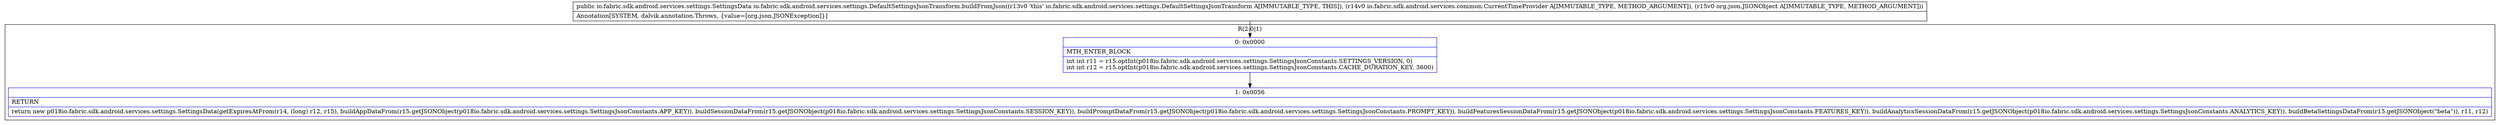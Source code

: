 digraph "CFG forio.fabric.sdk.android.services.settings.DefaultSettingsJsonTransform.buildFromJson(Lio\/fabric\/sdk\/android\/services\/common\/CurrentTimeProvider;Lorg\/json\/JSONObject;)Lio\/fabric\/sdk\/android\/services\/settings\/SettingsData;" {
subgraph cluster_Region_2013494010 {
label = "R(2:0|1)";
node [shape=record,color=blue];
Node_0 [shape=record,label="{0\:\ 0x0000|MTH_ENTER_BLOCK\l|int int r11 = r15.optInt(p018io.fabric.sdk.android.services.settings.SettingsJsonConstants.SETTINGS_VERSION, 0)\lint int r12 = r15.optInt(p018io.fabric.sdk.android.services.settings.SettingsJsonConstants.CACHE_DURATION_KEY, 3600)\l}"];
Node_1 [shape=record,label="{1\:\ 0x0056|RETURN\l|return new p018io.fabric.sdk.android.services.settings.SettingsData(getExpiresAtFrom(r14, (long) r12, r15), buildAppDataFrom(r15.getJSONObject(p018io.fabric.sdk.android.services.settings.SettingsJsonConstants.APP_KEY)), buildSessionDataFrom(r15.getJSONObject(p018io.fabric.sdk.android.services.settings.SettingsJsonConstants.SESSION_KEY)), buildPromptDataFrom(r15.getJSONObject(p018io.fabric.sdk.android.services.settings.SettingsJsonConstants.PROMPT_KEY)), buildFeaturesSessionDataFrom(r15.getJSONObject(p018io.fabric.sdk.android.services.settings.SettingsJsonConstants.FEATURES_KEY)), buildAnalyticsSessionDataFrom(r15.getJSONObject(p018io.fabric.sdk.android.services.settings.SettingsJsonConstants.ANALYTICS_KEY)), buildBetaSettingsDataFrom(r15.getJSONObject(\"beta\")), r11, r12)\l}"];
}
MethodNode[shape=record,label="{public io.fabric.sdk.android.services.settings.SettingsData io.fabric.sdk.android.services.settings.DefaultSettingsJsonTransform.buildFromJson((r13v0 'this' io.fabric.sdk.android.services.settings.DefaultSettingsJsonTransform A[IMMUTABLE_TYPE, THIS]), (r14v0 io.fabric.sdk.android.services.common.CurrentTimeProvider A[IMMUTABLE_TYPE, METHOD_ARGUMENT]), (r15v0 org.json.JSONObject A[IMMUTABLE_TYPE, METHOD_ARGUMENT]))  | Annotation[SYSTEM, dalvik.annotation.Throws, \{value=[org.json.JSONException]\}]\l}"];
MethodNode -> Node_0;
Node_0 -> Node_1;
}

